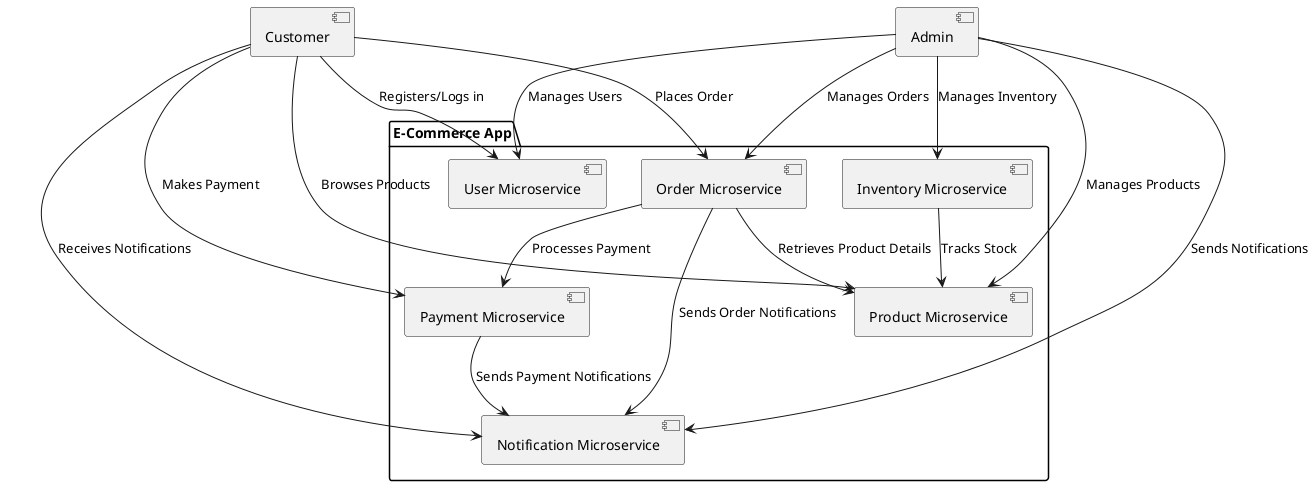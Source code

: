 @startuml

package "E-Commerce App" {
    [Product Microservice] as Product
    [Order Microservice] as Order
    [Payment Microservice] as Payment
    [User Microservice] as User
    [Inventory Microservice] as Inventory
    [Notification Microservice] as Notification
}

[Customer] --> [User] : Registers/Logs in
[Customer] --> [Product] : Browses Products
[Customer] --> [Order] : Places Order
[Customer] --> [Payment] : Makes Payment
[Customer] --> [Notification] : Receives Notifications

[Admin] --> [User] : Manages Users
[Admin] --> [Product] : Manages Products
[Admin] --> [Order] : Manages Orders
[Admin] --> [Inventory] : Manages Inventory
[Admin] --> [Notification] : Sends Notifications

[Order] --> [Product] : Retrieves Product Details
[Order] --> [Payment] : Processes Payment
[Order] --> [Notification] : Sends Order Notifications
[Payment] --> [Notification] : Sends Payment Notifications
[Inventory] --> [Product] : Tracks Stock

@enduml